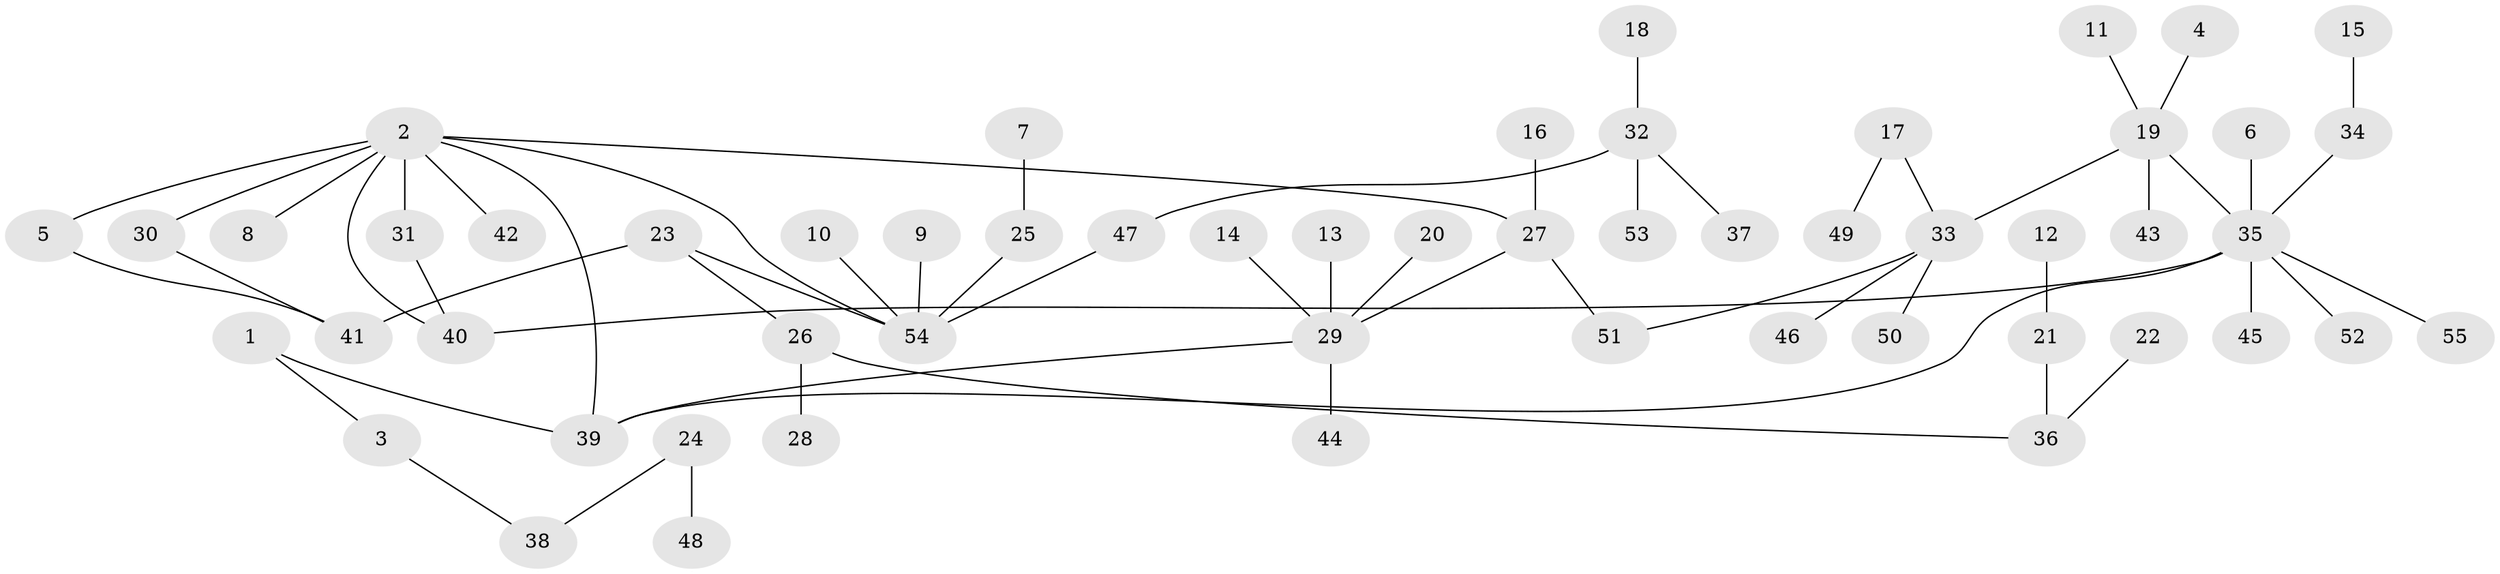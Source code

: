 // original degree distribution, {3: 0.15454545454545454, 5: 0.05454545454545454, 1: 0.42727272727272725, 6: 0.02727272727272727, 4: 0.05454545454545454, 2: 0.2818181818181818}
// Generated by graph-tools (version 1.1) at 2025/49/03/09/25 03:49:23]
// undirected, 55 vertices, 60 edges
graph export_dot {
graph [start="1"]
  node [color=gray90,style=filled];
  1;
  2;
  3;
  4;
  5;
  6;
  7;
  8;
  9;
  10;
  11;
  12;
  13;
  14;
  15;
  16;
  17;
  18;
  19;
  20;
  21;
  22;
  23;
  24;
  25;
  26;
  27;
  28;
  29;
  30;
  31;
  32;
  33;
  34;
  35;
  36;
  37;
  38;
  39;
  40;
  41;
  42;
  43;
  44;
  45;
  46;
  47;
  48;
  49;
  50;
  51;
  52;
  53;
  54;
  55;
  1 -- 3 [weight=1.0];
  1 -- 39 [weight=1.0];
  2 -- 5 [weight=1.0];
  2 -- 8 [weight=1.0];
  2 -- 27 [weight=1.0];
  2 -- 30 [weight=1.0];
  2 -- 31 [weight=1.0];
  2 -- 39 [weight=1.0];
  2 -- 40 [weight=1.0];
  2 -- 42 [weight=1.0];
  2 -- 54 [weight=1.0];
  3 -- 38 [weight=1.0];
  4 -- 19 [weight=1.0];
  5 -- 41 [weight=1.0];
  6 -- 35 [weight=1.0];
  7 -- 25 [weight=1.0];
  9 -- 54 [weight=1.0];
  10 -- 54 [weight=1.0];
  11 -- 19 [weight=1.0];
  12 -- 21 [weight=1.0];
  13 -- 29 [weight=1.0];
  14 -- 29 [weight=1.0];
  15 -- 34 [weight=1.0];
  16 -- 27 [weight=1.0];
  17 -- 33 [weight=1.0];
  17 -- 49 [weight=1.0];
  18 -- 32 [weight=1.0];
  19 -- 33 [weight=1.0];
  19 -- 35 [weight=1.0];
  19 -- 43 [weight=1.0];
  20 -- 29 [weight=1.0];
  21 -- 36 [weight=1.0];
  22 -- 36 [weight=1.0];
  23 -- 26 [weight=1.0];
  23 -- 41 [weight=1.0];
  23 -- 54 [weight=1.0];
  24 -- 38 [weight=1.0];
  24 -- 48 [weight=1.0];
  25 -- 54 [weight=1.0];
  26 -- 28 [weight=1.0];
  26 -- 36 [weight=1.0];
  27 -- 29 [weight=1.0];
  27 -- 51 [weight=1.0];
  29 -- 39 [weight=1.0];
  29 -- 44 [weight=1.0];
  30 -- 41 [weight=1.0];
  31 -- 40 [weight=1.0];
  32 -- 37 [weight=1.0];
  32 -- 47 [weight=1.0];
  32 -- 53 [weight=1.0];
  33 -- 46 [weight=1.0];
  33 -- 50 [weight=1.0];
  33 -- 51 [weight=1.0];
  34 -- 35 [weight=1.0];
  35 -- 39 [weight=2.0];
  35 -- 40 [weight=1.0];
  35 -- 45 [weight=1.0];
  35 -- 52 [weight=1.0];
  35 -- 55 [weight=1.0];
  47 -- 54 [weight=1.0];
}
